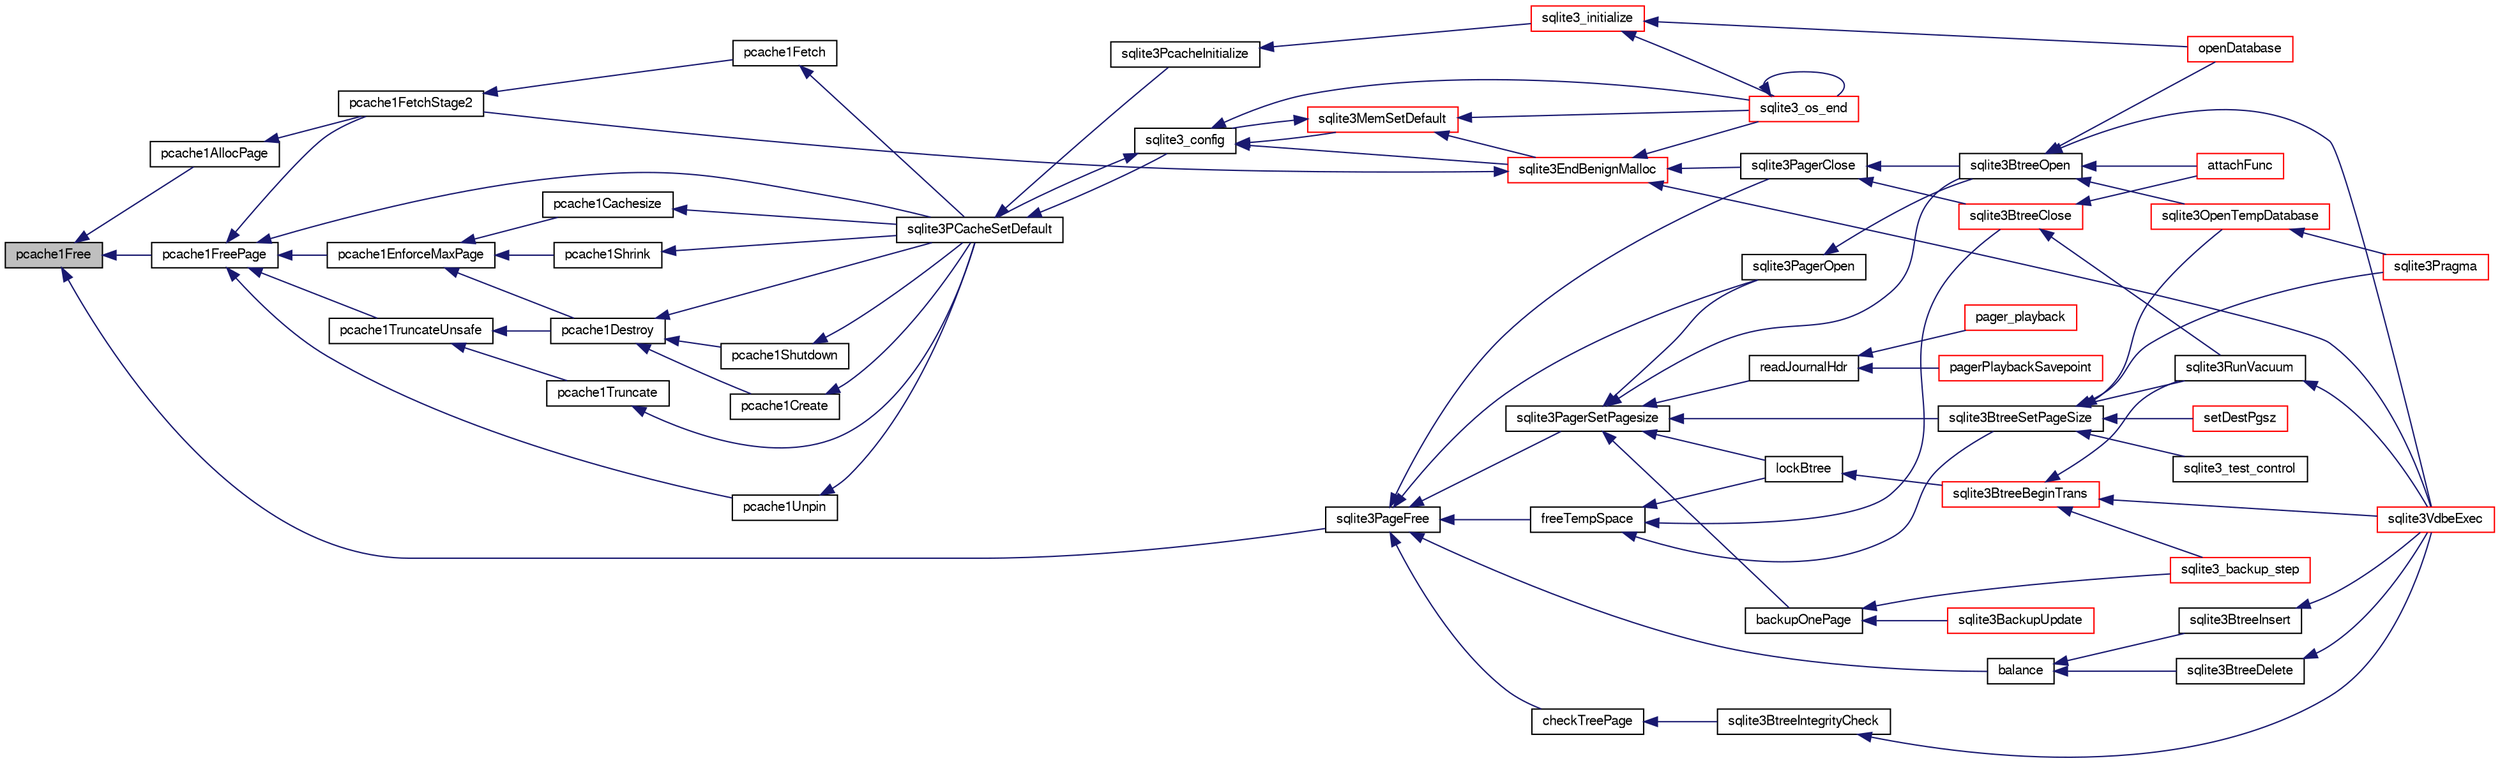 digraph "pcache1Free"
{
  edge [fontname="FreeSans",fontsize="10",labelfontname="FreeSans",labelfontsize="10"];
  node [fontname="FreeSans",fontsize="10",shape=record];
  rankdir="LR";
  Node224477 [label="pcache1Free",height=0.2,width=0.4,color="black", fillcolor="grey75", style="filled", fontcolor="black"];
  Node224477 -> Node224478 [dir="back",color="midnightblue",fontsize="10",style="solid",fontname="FreeSans"];
  Node224478 [label="pcache1AllocPage",height=0.2,width=0.4,color="black", fillcolor="white", style="filled",URL="$sqlite3_8c.html#ad6ec26e3c7beec69fb9ca11fcd63120e"];
  Node224478 -> Node224479 [dir="back",color="midnightblue",fontsize="10",style="solid",fontname="FreeSans"];
  Node224479 [label="pcache1FetchStage2",height=0.2,width=0.4,color="black", fillcolor="white", style="filled",URL="$sqlite3_8c.html#a30a4ee80ec88f9eb4ade1424d99585b5"];
  Node224479 -> Node224480 [dir="back",color="midnightblue",fontsize="10",style="solid",fontname="FreeSans"];
  Node224480 [label="pcache1Fetch",height=0.2,width=0.4,color="black", fillcolor="white", style="filled",URL="$sqlite3_8c.html#a745bc37e2a945b10e6b23a6fe6c35411"];
  Node224480 -> Node224481 [dir="back",color="midnightblue",fontsize="10",style="solid",fontname="FreeSans"];
  Node224481 [label="sqlite3PCacheSetDefault",height=0.2,width=0.4,color="black", fillcolor="white", style="filled",URL="$sqlite3_8c.html#a91974afe7709a742451438556ee0c70c"];
  Node224481 -> Node224482 [dir="back",color="midnightblue",fontsize="10",style="solid",fontname="FreeSans"];
  Node224482 [label="sqlite3PcacheInitialize",height=0.2,width=0.4,color="black", fillcolor="white", style="filled",URL="$sqlite3_8c.html#a2902c61ddc88bea002c4d69fe4052b1f"];
  Node224482 -> Node224483 [dir="back",color="midnightblue",fontsize="10",style="solid",fontname="FreeSans"];
  Node224483 [label="sqlite3_initialize",height=0.2,width=0.4,color="red", fillcolor="white", style="filled",URL="$sqlite3_8h.html#ab0c0ee2d5d4cf8b28e9572296a8861df"];
  Node224483 -> Node224490 [dir="back",color="midnightblue",fontsize="10",style="solid",fontname="FreeSans"];
  Node224490 [label="sqlite3_os_end",height=0.2,width=0.4,color="red", fillcolor="white", style="filled",URL="$sqlite3_8h.html#a2288c95881ecca13d994e42b6a958906"];
  Node224490 -> Node224490 [dir="back",color="midnightblue",fontsize="10",style="solid",fontname="FreeSans"];
  Node224483 -> Node224734 [dir="back",color="midnightblue",fontsize="10",style="solid",fontname="FreeSans"];
  Node224734 [label="openDatabase",height=0.2,width=0.4,color="red", fillcolor="white", style="filled",URL="$sqlite3_8c.html#a6a9c3bc3a64234e863413f41db473758"];
  Node224481 -> Node224968 [dir="back",color="midnightblue",fontsize="10",style="solid",fontname="FreeSans"];
  Node224968 [label="sqlite3_config",height=0.2,width=0.4,color="black", fillcolor="white", style="filled",URL="$sqlite3_8h.html#a74ad420b6f26bc06a04ff6ecec8a8c91"];
  Node224968 -> Node224905 [dir="back",color="midnightblue",fontsize="10",style="solid",fontname="FreeSans"];
  Node224905 [label="sqlite3EndBenignMalloc",height=0.2,width=0.4,color="red", fillcolor="white", style="filled",URL="$sqlite3_8c.html#a4582127cc64d483dc66c7acf9d8d8fbb"];
  Node224905 -> Node224490 [dir="back",color="midnightblue",fontsize="10",style="solid",fontname="FreeSans"];
  Node224905 -> Node224479 [dir="back",color="midnightblue",fontsize="10",style="solid",fontname="FreeSans"];
  Node224905 -> Node224840 [dir="back",color="midnightblue",fontsize="10",style="solid",fontname="FreeSans"];
  Node224840 [label="sqlite3PagerClose",height=0.2,width=0.4,color="black", fillcolor="white", style="filled",URL="$sqlite3_8c.html#af94b1f96b60689fd09422cce2c85f53f"];
  Node224840 -> Node224498 [dir="back",color="midnightblue",fontsize="10",style="solid",fontname="FreeSans"];
  Node224498 [label="sqlite3BtreeOpen",height=0.2,width=0.4,color="black", fillcolor="white", style="filled",URL="$sqlite3_8c.html#a13dcb44dc34af6ce9d38de9c5aa975f9"];
  Node224498 -> Node224499 [dir="back",color="midnightblue",fontsize="10",style="solid",fontname="FreeSans"];
  Node224499 [label="sqlite3VdbeExec",height=0.2,width=0.4,color="red", fillcolor="white", style="filled",URL="$sqlite3_8c.html#a8ce40a614bdc56719c4d642b1e4dfb21"];
  Node224498 -> Node224527 [dir="back",color="midnightblue",fontsize="10",style="solid",fontname="FreeSans"];
  Node224527 [label="attachFunc",height=0.2,width=0.4,color="red", fillcolor="white", style="filled",URL="$sqlite3_8c.html#a69cb751a7da501b9a0aa37e0d7c3eaf7"];
  Node224498 -> Node224760 [dir="back",color="midnightblue",fontsize="10",style="solid",fontname="FreeSans"];
  Node224760 [label="sqlite3OpenTempDatabase",height=0.2,width=0.4,color="red", fillcolor="white", style="filled",URL="$sqlite3_8c.html#aaf3088380b731428b72d3b5777f93755"];
  Node224760 -> Node224577 [dir="back",color="midnightblue",fontsize="10",style="solid",fontname="FreeSans"];
  Node224577 [label="sqlite3Pragma",height=0.2,width=0.4,color="red", fillcolor="white", style="filled",URL="$sqlite3_8c.html#a111391370f58f8e6a6eca51fd34d62ed"];
  Node224498 -> Node224734 [dir="back",color="midnightblue",fontsize="10",style="solid",fontname="FreeSans"];
  Node224840 -> Node224814 [dir="back",color="midnightblue",fontsize="10",style="solid",fontname="FreeSans"];
  Node224814 [label="sqlite3BtreeClose",height=0.2,width=0.4,color="red", fillcolor="white", style="filled",URL="$sqlite3_8c.html#a729b65009b66a99200496b09c124df01"];
  Node224814 -> Node224527 [dir="back",color="midnightblue",fontsize="10",style="solid",fontname="FreeSans"];
  Node224814 -> Node224685 [dir="back",color="midnightblue",fontsize="10",style="solid",fontname="FreeSans"];
  Node224685 [label="sqlite3RunVacuum",height=0.2,width=0.4,color="black", fillcolor="white", style="filled",URL="$sqlite3_8c.html#a5e83ddc7b3e7e8e79ad5d1fc92de1d2f"];
  Node224685 -> Node224499 [dir="back",color="midnightblue",fontsize="10",style="solid",fontname="FreeSans"];
  Node224905 -> Node224499 [dir="back",color="midnightblue",fontsize="10",style="solid",fontname="FreeSans"];
  Node224968 -> Node224904 [dir="back",color="midnightblue",fontsize="10",style="solid",fontname="FreeSans"];
  Node224904 [label="sqlite3MemSetDefault",height=0.2,width=0.4,color="red", fillcolor="white", style="filled",URL="$sqlite3_8c.html#a162fbfd727e92c5f8f72625b5ff62549"];
  Node224904 -> Node224905 [dir="back",color="midnightblue",fontsize="10",style="solid",fontname="FreeSans"];
  Node224904 -> Node224490 [dir="back",color="midnightblue",fontsize="10",style="solid",fontname="FreeSans"];
  Node224904 -> Node224968 [dir="back",color="midnightblue",fontsize="10",style="solid",fontname="FreeSans"];
  Node224968 -> Node224490 [dir="back",color="midnightblue",fontsize="10",style="solid",fontname="FreeSans"];
  Node224968 -> Node224481 [dir="back",color="midnightblue",fontsize="10",style="solid",fontname="FreeSans"];
  Node224477 -> Node225356 [dir="back",color="midnightblue",fontsize="10",style="solid",fontname="FreeSans"];
  Node225356 [label="pcache1FreePage",height=0.2,width=0.4,color="black", fillcolor="white", style="filled",URL="$sqlite3_8c.html#aa3f573a706805bb81ef72ff65ffcdb79"];
  Node225356 -> Node225357 [dir="back",color="midnightblue",fontsize="10",style="solid",fontname="FreeSans"];
  Node225357 [label="pcache1EnforceMaxPage",height=0.2,width=0.4,color="black", fillcolor="white", style="filled",URL="$sqlite3_8c.html#a984a14dae7f8f146ca82b94f587a1389"];
  Node225357 -> Node225358 [dir="back",color="midnightblue",fontsize="10",style="solid",fontname="FreeSans"];
  Node225358 [label="pcache1Cachesize",height=0.2,width=0.4,color="black", fillcolor="white", style="filled",URL="$sqlite3_8c.html#a071ef90a5e389826abcea7883ff2cd05"];
  Node225358 -> Node224481 [dir="back",color="midnightblue",fontsize="10",style="solid",fontname="FreeSans"];
  Node225357 -> Node225359 [dir="back",color="midnightblue",fontsize="10",style="solid",fontname="FreeSans"];
  Node225359 [label="pcache1Shrink",height=0.2,width=0.4,color="black", fillcolor="white", style="filled",URL="$sqlite3_8c.html#a7f62f5f6d03ab88020fa8e2ab80ca38e"];
  Node225359 -> Node224481 [dir="back",color="midnightblue",fontsize="10",style="solid",fontname="FreeSans"];
  Node225357 -> Node225360 [dir="back",color="midnightblue",fontsize="10",style="solid",fontname="FreeSans"];
  Node225360 [label="pcache1Destroy",height=0.2,width=0.4,color="black", fillcolor="white", style="filled",URL="$sqlite3_8c.html#af128220dedcda78a71f3283ece247258"];
  Node225360 -> Node225361 [dir="back",color="midnightblue",fontsize="10",style="solid",fontname="FreeSans"];
  Node225361 [label="pcache1Shutdown",height=0.2,width=0.4,color="black", fillcolor="white", style="filled",URL="$sqlite3_8c.html#a707b7714a99d68e6858d4305b2a02579"];
  Node225361 -> Node224481 [dir="back",color="midnightblue",fontsize="10",style="solid",fontname="FreeSans"];
  Node225360 -> Node224956 [dir="back",color="midnightblue",fontsize="10",style="solid",fontname="FreeSans"];
  Node224956 [label="pcache1Create",height=0.2,width=0.4,color="black", fillcolor="white", style="filled",URL="$sqlite3_8c.html#a44cfeb7ecaf2b6aa54934d3deaee8919"];
  Node224956 -> Node224481 [dir="back",color="midnightblue",fontsize="10",style="solid",fontname="FreeSans"];
  Node225360 -> Node224481 [dir="back",color="midnightblue",fontsize="10",style="solid",fontname="FreeSans"];
  Node225356 -> Node225362 [dir="back",color="midnightblue",fontsize="10",style="solid",fontname="FreeSans"];
  Node225362 [label="pcache1TruncateUnsafe",height=0.2,width=0.4,color="black", fillcolor="white", style="filled",URL="$sqlite3_8c.html#a95d9a0e421b47a80bd282a8b68929210"];
  Node225362 -> Node225363 [dir="back",color="midnightblue",fontsize="10",style="solid",fontname="FreeSans"];
  Node225363 [label="pcache1Truncate",height=0.2,width=0.4,color="black", fillcolor="white", style="filled",URL="$sqlite3_8c.html#ab21c5f71467aa7cfe1d1da105ecab289"];
  Node225363 -> Node224481 [dir="back",color="midnightblue",fontsize="10",style="solid",fontname="FreeSans"];
  Node225362 -> Node225360 [dir="back",color="midnightblue",fontsize="10",style="solid",fontname="FreeSans"];
  Node225356 -> Node224479 [dir="back",color="midnightblue",fontsize="10",style="solid",fontname="FreeSans"];
  Node225356 -> Node225364 [dir="back",color="midnightblue",fontsize="10",style="solid",fontname="FreeSans"];
  Node225364 [label="pcache1Unpin",height=0.2,width=0.4,color="black", fillcolor="white", style="filled",URL="$sqlite3_8c.html#a5f9a5ef3862388dc0b104f9efea3f8c5"];
  Node225364 -> Node224481 [dir="back",color="midnightblue",fontsize="10",style="solid",fontname="FreeSans"];
  Node225356 -> Node224481 [dir="back",color="midnightblue",fontsize="10",style="solid",fontname="FreeSans"];
  Node224477 -> Node225365 [dir="back",color="midnightblue",fontsize="10",style="solid",fontname="FreeSans"];
  Node225365 [label="sqlite3PageFree",height=0.2,width=0.4,color="black", fillcolor="white", style="filled",URL="$sqlite3_8c.html#a7c85b1d9d633386e0ecb5d56594fe03f"];
  Node225365 -> Node225366 [dir="back",color="midnightblue",fontsize="10",style="solid",fontname="FreeSans"];
  Node225366 [label="sqlite3PagerSetPagesize",height=0.2,width=0.4,color="black", fillcolor="white", style="filled",URL="$sqlite3_8c.html#ab668348d5dcc0382c247c74b6358f16e"];
  Node225366 -> Node225367 [dir="back",color="midnightblue",fontsize="10",style="solid",fontname="FreeSans"];
  Node225367 [label="readJournalHdr",height=0.2,width=0.4,color="black", fillcolor="white", style="filled",URL="$sqlite3_8c.html#a4367a6db0dfbaacd476aeecccc99904b"];
  Node225367 -> Node224834 [dir="back",color="midnightblue",fontsize="10",style="solid",fontname="FreeSans"];
  Node224834 [label="pager_playback",height=0.2,width=0.4,color="red", fillcolor="white", style="filled",URL="$sqlite3_8c.html#a9d9a750a9fc76eb4b668c8a16b164a65"];
  Node225367 -> Node224868 [dir="back",color="midnightblue",fontsize="10",style="solid",fontname="FreeSans"];
  Node224868 [label="pagerPlaybackSavepoint",height=0.2,width=0.4,color="red", fillcolor="white", style="filled",URL="$sqlite3_8c.html#aedf76c3b6661c4244cc3e2c5464fd12e"];
  Node225366 -> Node224497 [dir="back",color="midnightblue",fontsize="10",style="solid",fontname="FreeSans"];
  Node224497 [label="sqlite3PagerOpen",height=0.2,width=0.4,color="black", fillcolor="white", style="filled",URL="$sqlite3_8c.html#a5b4a74e8a1754922c482b7af19b30611"];
  Node224497 -> Node224498 [dir="back",color="midnightblue",fontsize="10",style="solid",fontname="FreeSans"];
  Node225366 -> Node224498 [dir="back",color="midnightblue",fontsize="10",style="solid",fontname="FreeSans"];
  Node225366 -> Node225368 [dir="back",color="midnightblue",fontsize="10",style="solid",fontname="FreeSans"];
  Node225368 [label="sqlite3BtreeSetPageSize",height=0.2,width=0.4,color="black", fillcolor="white", style="filled",URL="$sqlite3_8c.html#ad9c65e8377c831a80e0ac1f108c43f3e"];
  Node225368 -> Node225369 [dir="back",color="midnightblue",fontsize="10",style="solid",fontname="FreeSans"];
  Node225369 [label="setDestPgsz",height=0.2,width=0.4,color="red", fillcolor="white", style="filled",URL="$sqlite3_8c.html#acd3459ec2257f990aaea330d998fe0a6"];
  Node225368 -> Node224760 [dir="back",color="midnightblue",fontsize="10",style="solid",fontname="FreeSans"];
  Node225368 -> Node224577 [dir="back",color="midnightblue",fontsize="10",style="solid",fontname="FreeSans"];
  Node225368 -> Node224685 [dir="back",color="midnightblue",fontsize="10",style="solid",fontname="FreeSans"];
  Node225368 -> Node224493 [dir="back",color="midnightblue",fontsize="10",style="solid",fontname="FreeSans"];
  Node224493 [label="sqlite3_test_control",height=0.2,width=0.4,color="black", fillcolor="white", style="filled",URL="$sqlite3_8h.html#a3d90fdf0f259711a4e3822e12cd86106"];
  Node225366 -> Node224837 [dir="back",color="midnightblue",fontsize="10",style="solid",fontname="FreeSans"];
  Node224837 [label="lockBtree",height=0.2,width=0.4,color="black", fillcolor="white", style="filled",URL="$sqlite3_8c.html#a5b808194d3178be15705a420265cee9d"];
  Node224837 -> Node224803 [dir="back",color="midnightblue",fontsize="10",style="solid",fontname="FreeSans"];
  Node224803 [label="sqlite3BtreeBeginTrans",height=0.2,width=0.4,color="red", fillcolor="white", style="filled",URL="$sqlite3_8c.html#a52d6706df15c67c22aa7d0e290c16bf5"];
  Node224803 -> Node224712 [dir="back",color="midnightblue",fontsize="10",style="solid",fontname="FreeSans"];
  Node224712 [label="sqlite3_backup_step",height=0.2,width=0.4,color="red", fillcolor="white", style="filled",URL="$sqlite3_8h.html#a1699b75e98d082eebc465a9e64c35269"];
  Node224803 -> Node224499 [dir="back",color="midnightblue",fontsize="10",style="solid",fontname="FreeSans"];
  Node224803 -> Node224685 [dir="back",color="midnightblue",fontsize="10",style="solid",fontname="FreeSans"];
  Node225366 -> Node224831 [dir="back",color="midnightblue",fontsize="10",style="solid",fontname="FreeSans"];
  Node224831 [label="backupOnePage",height=0.2,width=0.4,color="black", fillcolor="white", style="filled",URL="$sqlite3_8c.html#a7efb6a8380d746b14e73db99ad3428a2"];
  Node224831 -> Node224712 [dir="back",color="midnightblue",fontsize="10",style="solid",fontname="FreeSans"];
  Node224831 -> Node224832 [dir="back",color="midnightblue",fontsize="10",style="solid",fontname="FreeSans"];
  Node224832 [label="sqlite3BackupUpdate",height=0.2,width=0.4,color="red", fillcolor="white", style="filled",URL="$sqlite3_8c.html#a928fd0b03c8d689beb3b81d73e9c713c"];
  Node225365 -> Node224840 [dir="back",color="midnightblue",fontsize="10",style="solid",fontname="FreeSans"];
  Node225365 -> Node224497 [dir="back",color="midnightblue",fontsize="10",style="solid",fontname="FreeSans"];
  Node225365 -> Node225370 [dir="back",color="midnightblue",fontsize="10",style="solid",fontname="FreeSans"];
  Node225370 [label="freeTempSpace",height=0.2,width=0.4,color="black", fillcolor="white", style="filled",URL="$sqlite3_8c.html#aec277d601edd310860ca5a81c99ed411"];
  Node225370 -> Node224814 [dir="back",color="midnightblue",fontsize="10",style="solid",fontname="FreeSans"];
  Node225370 -> Node225368 [dir="back",color="midnightblue",fontsize="10",style="solid",fontname="FreeSans"];
  Node225370 -> Node224837 [dir="back",color="midnightblue",fontsize="10",style="solid",fontname="FreeSans"];
  Node225365 -> Node224788 [dir="back",color="midnightblue",fontsize="10",style="solid",fontname="FreeSans"];
  Node224788 [label="balance",height=0.2,width=0.4,color="black", fillcolor="white", style="filled",URL="$sqlite3_8c.html#a173f7c872fb68ccd3a20440d640b66c7"];
  Node224788 -> Node224789 [dir="back",color="midnightblue",fontsize="10",style="solid",fontname="FreeSans"];
  Node224789 [label="sqlite3BtreeInsert",height=0.2,width=0.4,color="black", fillcolor="white", style="filled",URL="$sqlite3_8c.html#aa6c6b68ed28d38984e5fa329794d7f02"];
  Node224789 -> Node224499 [dir="back",color="midnightblue",fontsize="10",style="solid",fontname="FreeSans"];
  Node224788 -> Node224790 [dir="back",color="midnightblue",fontsize="10",style="solid",fontname="FreeSans"];
  Node224790 [label="sqlite3BtreeDelete",height=0.2,width=0.4,color="black", fillcolor="white", style="filled",URL="$sqlite3_8c.html#a65c40cd7ec987dbd25392a180f388fe7"];
  Node224790 -> Node224499 [dir="back",color="midnightblue",fontsize="10",style="solid",fontname="FreeSans"];
  Node225365 -> Node224860 [dir="back",color="midnightblue",fontsize="10",style="solid",fontname="FreeSans"];
  Node224860 [label="checkTreePage",height=0.2,width=0.4,color="black", fillcolor="white", style="filled",URL="$sqlite3_8c.html#a0bdac89d12e5ac328d260ae8259777b2"];
  Node224860 -> Node224861 [dir="back",color="midnightblue",fontsize="10",style="solid",fontname="FreeSans"];
  Node224861 [label="sqlite3BtreeIntegrityCheck",height=0.2,width=0.4,color="black", fillcolor="white", style="filled",URL="$sqlite3_8c.html#aa00011902d9e5ba26452d147c43fa1d8"];
  Node224861 -> Node224499 [dir="back",color="midnightblue",fontsize="10",style="solid",fontname="FreeSans"];
}

